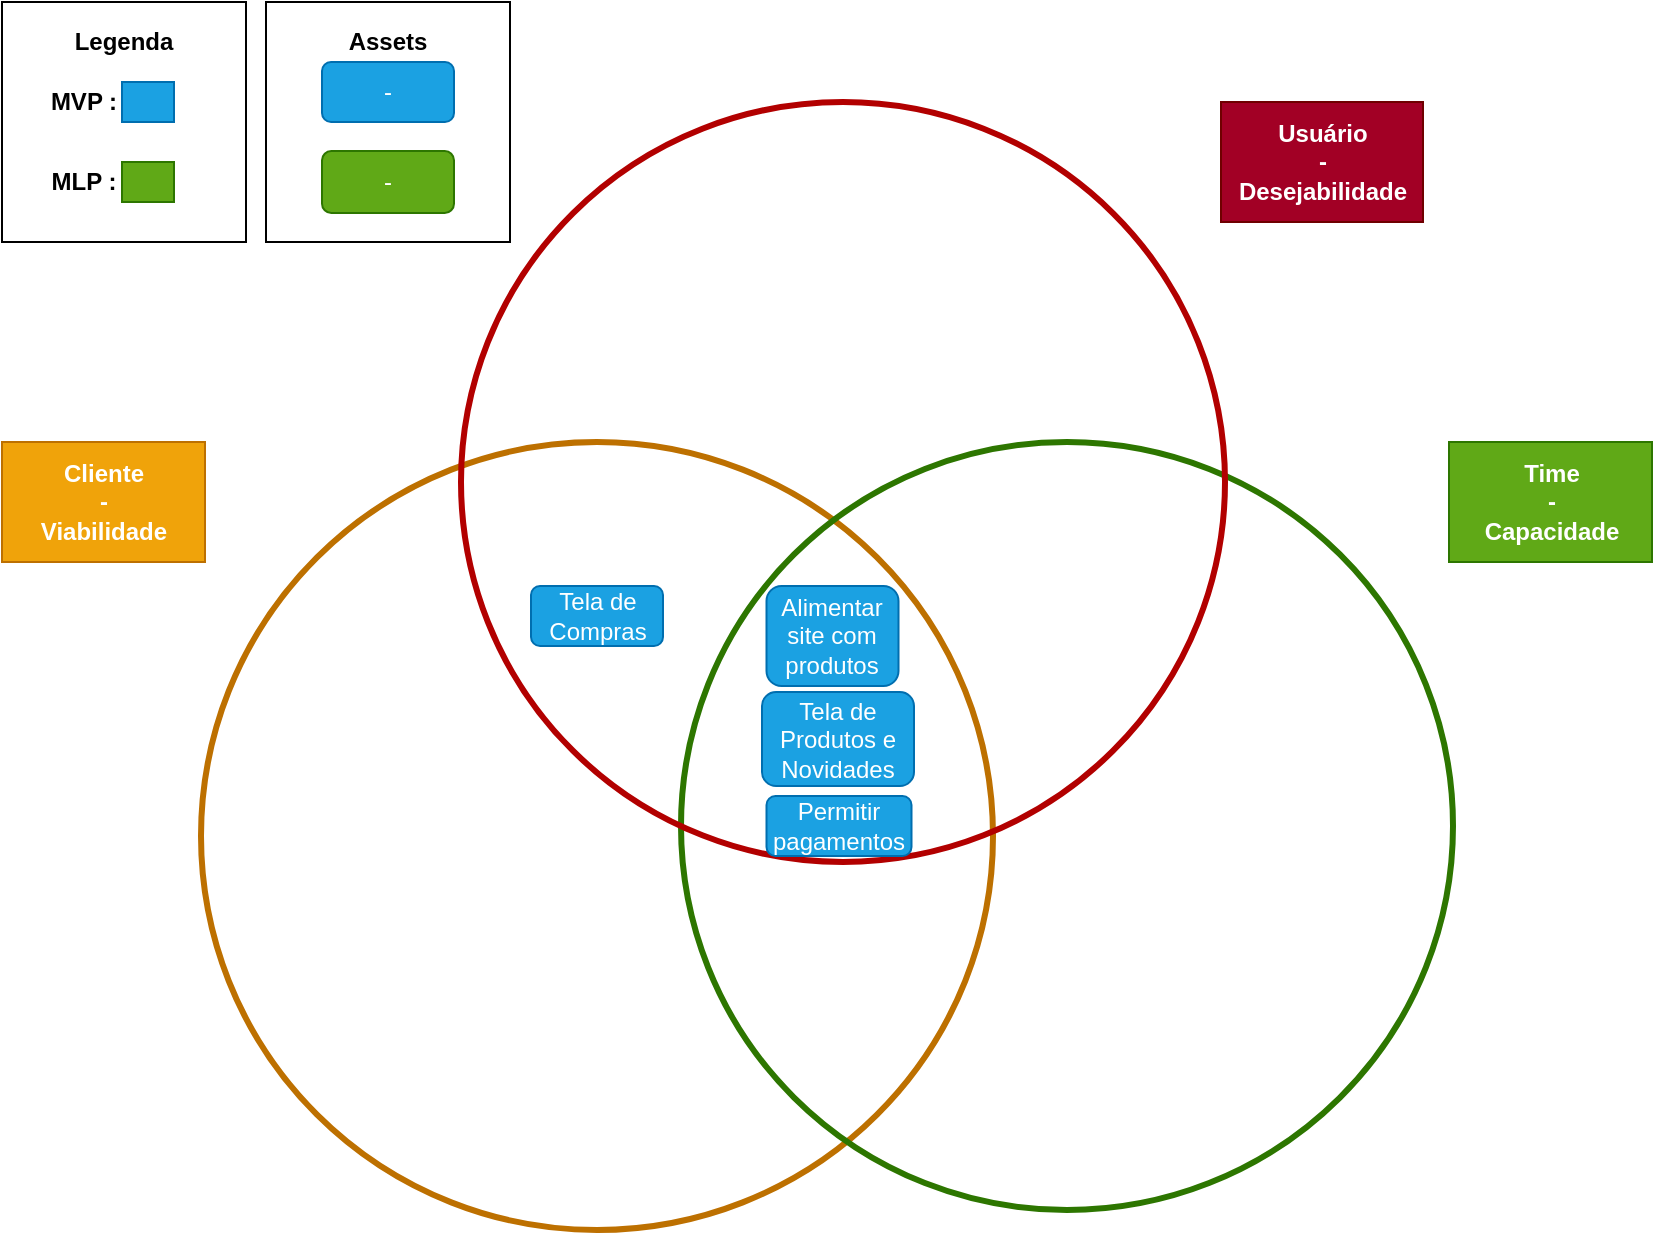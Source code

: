 <mxfile version="13.1.3">
    <diagram id="hCISvdYMMi2Ps4CzMeBu" name="Page-1">
        <mxGraphModel dx="822" dy="500" grid="1" gridSize="10" guides="1" tooltips="1" connect="1" arrows="1" fold="1" page="1" pageScale="1" pageWidth="1600" pageHeight="1200" math="0" shadow="0">
            <root>
                <mxCell id="0"/>
                <mxCell id="1" parent="0"/>
                <mxCell id="1JGOBO6jVBIQv8HmXLPR-12" value="" style="rounded=0;whiteSpace=wrap;html=1;fillColor=none;" parent="1" vertex="1">
                    <mxGeometry x="520" y="293" width="122" height="120" as="geometry"/>
                </mxCell>
                <mxCell id="G7PD3bsyURD3d8Z6uHz4-1" value="" style="ellipse;whiteSpace=wrap;html=1;aspect=fixed;fillColor=none;strokeColor=#BD7000;strokeWidth=3;fontColor=#ffffff;" parent="1" vertex="1">
                    <mxGeometry x="487.5" y="513" width="396" height="394" as="geometry"/>
                </mxCell>
                <mxCell id="G7PD3bsyURD3d8Z6uHz4-4" value="" style="ellipse;whiteSpace=wrap;html=1;aspect=fixed;fillColor=none;strokeColor=#2D7600;fontColor=#ffffff;strokeWidth=3;" parent="1" vertex="1">
                    <mxGeometry x="727.5" y="513" width="386" height="384" as="geometry"/>
                </mxCell>
                <mxCell id="G7PD3bsyURD3d8Z6uHz4-5" value="" style="ellipse;whiteSpace=wrap;html=1;aspect=fixed;fillColor=none;strokeColor=#B20000;fontColor=#ffffff;strokeWidth=3;" parent="1" vertex="1">
                    <mxGeometry x="617.5" y="343" width="382" height="380" as="geometry"/>
                </mxCell>
                <mxCell id="G7PD3bsyURD3d8Z6uHz4-8" value="&lt;div&gt;&lt;b&gt;Time&lt;/b&gt;&lt;/div&gt;&lt;div&gt;&lt;b&gt;-&lt;/b&gt;&lt;br&gt;&lt;/div&gt;&lt;div&gt;&lt;b&gt;Capacidade&lt;br&gt;&lt;/b&gt;&lt;/div&gt;" style="text;html=1;strokeColor=#2D7600;fillColor=#60a917;align=center;verticalAlign=middle;whiteSpace=wrap;rounded=0;fontColor=#ffffff;" parent="1" vertex="1">
                    <mxGeometry x="1111.5" y="513" width="101.5" height="60" as="geometry"/>
                </mxCell>
                <mxCell id="Y9ctC_bXZh75ycUeQeHI-14" value="-" style="rounded=1;whiteSpace=wrap;html=1;fillColor=#60a917;fontColor=#ffffff;strokeColor=#2D7600;" parent="1" vertex="1">
                    <mxGeometry x="548" y="367.5" width="66" height="31" as="geometry"/>
                </mxCell>
                <mxCell id="Y9ctC_bXZh75ycUeQeHI-18" style="edgeStyle=orthogonalEdgeStyle;rounded=0;orthogonalLoop=1;jettySize=auto;html=1;exitX=0.5;exitY=1;exitDx=0;exitDy=0;fontColor=#B9E0A5;" parent="1" edge="1">
                    <mxGeometry relative="1" as="geometry">
                        <mxPoint x="579.5" y="638" as="sourcePoint"/>
                        <mxPoint x="579.5" y="638" as="targetPoint"/>
                    </mxGeometry>
                </mxCell>
                <mxCell id="Y9ctC_bXZh75ycUeQeHI-19" value="&lt;div align=&quot;center&quot;&gt;&lt;b&gt;Usuário&lt;/b&gt;&lt;/div&gt;&lt;div align=&quot;center&quot;&gt;&lt;b&gt;-&lt;/b&gt;&lt;/div&gt;&lt;div align=&quot;center&quot;&gt;&lt;b&gt;Desejabilidade&lt;br&gt;&lt;/b&gt;&lt;/div&gt;" style="text;html=1;strokeColor=#6F0000;fillColor=#a20025;align=center;verticalAlign=middle;whiteSpace=wrap;rounded=0;fontColor=#ffffff;" parent="1" vertex="1">
                    <mxGeometry x="997.5" y="343" width="101" height="60" as="geometry"/>
                </mxCell>
                <mxCell id="Y9ctC_bXZh75ycUeQeHI-30" value="&lt;font style=&quot;font-size: 20px&quot;&gt;&lt;b&gt;360º View&lt;br&gt;&lt;/b&gt;&lt;/font&gt;" style="text;html=1;align=center;verticalAlign=middle;whiteSpace=wrap;rounded=0;fontColor=#fff;" parent="1" vertex="1">
                    <mxGeometry x="760" y="293" width="97" height="30" as="geometry"/>
                </mxCell>
                <mxCell id="_5_mJkalKIQQMMw_lZd5-1" value="-" style="rounded=1;whiteSpace=wrap;html=1;fillColor=#1ba1e2;fontColor=#ffffff;strokeColor=#006EAF;" parent="1" vertex="1">
                    <mxGeometry x="548" y="323" width="66" height="30" as="geometry"/>
                </mxCell>
                <mxCell id="_5_mJkalKIQQMMw_lZd5-3" value="&lt;b&gt;MVP :&lt;/b&gt;" style="text;html=1;strokeColor=none;fillColor=none;align=center;verticalAlign=middle;whiteSpace=wrap;rounded=0;" parent="1" vertex="1">
                    <mxGeometry x="408" y="333" width="42" height="20" as="geometry"/>
                </mxCell>
                <mxCell id="_5_mJkalKIQQMMw_lZd5-6" value="" style="rounded=0;whiteSpace=wrap;html=1;fillColor=#1ba1e2;strokeColor=#006EAF;fontColor=#ffffff;" parent="1" vertex="1">
                    <mxGeometry x="448" y="333" width="26" height="20" as="geometry"/>
                </mxCell>
                <mxCell id="_5_mJkalKIQQMMw_lZd5-7" value="&lt;b&gt;MLP :&lt;/b&gt;" style="text;html=1;strokeColor=none;fillColor=none;align=center;verticalAlign=middle;whiteSpace=wrap;rounded=0;" parent="1" vertex="1">
                    <mxGeometry x="408" y="373" width="42" height="20" as="geometry"/>
                </mxCell>
                <mxCell id="_5_mJkalKIQQMMw_lZd5-8" value="" style="rounded=0;whiteSpace=wrap;html=1;fillColor=#60a917;strokeColor=#2D7600;fontColor=#ffffff;" parent="1" vertex="1">
                    <mxGeometry x="448" y="373" width="26" height="20" as="geometry"/>
                </mxCell>
                <mxCell id="_5_mJkalKIQQMMw_lZd5-10" value="" style="rounded=0;whiteSpace=wrap;html=1;fillColor=none;" parent="1" vertex="1">
                    <mxGeometry x="388" y="293" width="122" height="120" as="geometry"/>
                </mxCell>
                <mxCell id="_5_mJkalKIQQMMw_lZd5-11" value="&lt;b&gt;Legenda&lt;/b&gt;" style="text;html=1;strokeColor=none;fillColor=none;align=center;verticalAlign=middle;whiteSpace=wrap;rounded=0;" parent="1" vertex="1">
                    <mxGeometry x="423" y="303" width="52" height="20" as="geometry"/>
                </mxCell>
                <mxCell id="1JGOBO6jVBIQv8HmXLPR-7" value="&lt;div&gt;&lt;b&gt;Cliente&lt;/b&gt;&lt;/div&gt;&lt;div&gt;&lt;b&gt;-&lt;/b&gt;&lt;/div&gt;&lt;div&gt;&lt;b&gt;Viabilidade&lt;br&gt;&lt;/b&gt;&lt;/div&gt;" style="text;html=1;strokeColor=#BD7000;fillColor=#f0a30a;align=center;verticalAlign=middle;whiteSpace=wrap;rounded=0;fontColor=#ffffff;" parent="1" vertex="1">
                    <mxGeometry x="388" y="513" width="101.5" height="60" as="geometry"/>
                </mxCell>
                <mxCell id="1JGOBO6jVBIQv8HmXLPR-13" value="&lt;b&gt;Assets&lt;/b&gt;" style="text;html=1;strokeColor=none;fillColor=none;align=center;verticalAlign=middle;whiteSpace=wrap;rounded=0;" parent="1" vertex="1">
                    <mxGeometry x="555" y="303" width="52" height="20" as="geometry"/>
                </mxCell>
                <mxCell id="3" value="Tela de Produtos e Novidades" style="rounded=1;whiteSpace=wrap;html=1;fillColor=#1ba1e2;fontColor=#ffffff;strokeColor=#006EAF;" parent="1" vertex="1">
                    <mxGeometry x="768" y="638" width="76" height="47" as="geometry"/>
                </mxCell>
                <mxCell id="4" value="Alimentar site com produtos" style="rounded=1;whiteSpace=wrap;html=1;fillColor=#1ba1e2;fontColor=#ffffff;strokeColor=#006EAF;" vertex="1" parent="1">
                    <mxGeometry x="770.25" y="585" width="66" height="50" as="geometry"/>
                </mxCell>
                <mxCell id="5" value="Permitir pagamentos" style="rounded=1;whiteSpace=wrap;html=1;fillColor=#1ba1e2;fontColor=#ffffff;strokeColor=#006EAF;" vertex="1" parent="1">
                    <mxGeometry x="770.25" y="690" width="72.5" height="30" as="geometry"/>
                </mxCell>
                <mxCell id="7" value="Tela de Compras" style="rounded=1;whiteSpace=wrap;html=1;fillColor=#1ba1e2;fontColor=#ffffff;strokeColor=#006EAF;" vertex="1" parent="1">
                    <mxGeometry x="652.5" y="585" width="66" height="30" as="geometry"/>
                </mxCell>
            </root>
        </mxGraphModel>
    </diagram>
</mxfile>